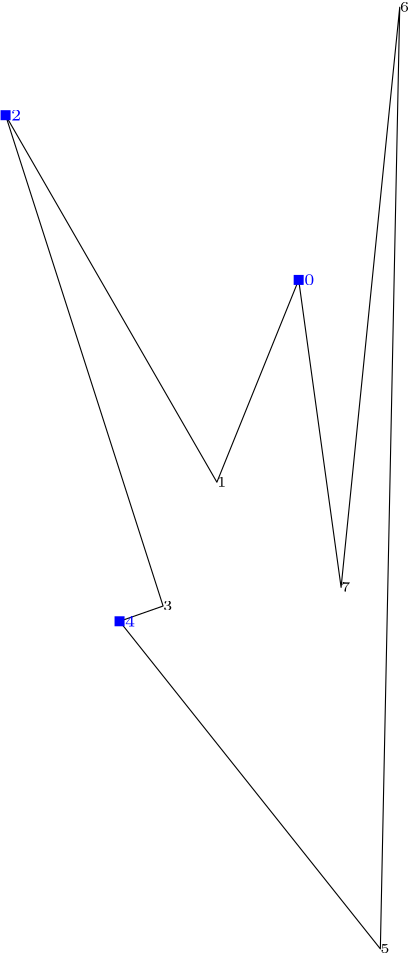 <ipe version="70206" creator="libvcdim">
<ipestyle name="vc-poly">
<symbol name="vc-point" transformations="translations">
<path fill="blue">-1.8 -1.8 m 1.8 -1.8 l 1.8 1.8 l -1.8 1.8 l h</path>
</symbol>
<symbol name="vc-point(s)" transformations="translations">
<path fill="sym-stroke">-1.8 -1.8 m 1.8 -1.8 l 1.8 1.8 l -1.8 1.8 l h</path>
</symbol>
<color name="red" value="1 0 0"/>
<color name="green" value="0 1 0"/>
<color name="blue" value="0 0 1"/>
<color name="yellow" value="1 1 0"/>
<color name="orange" value="1 0.647 0"/>
<color name="purple" value="0.627 0.125 0.941"/>
<dashstyle name="normal" value="[]0"/>
<dashstyle name="dashed" value="[3 3]0"/>
</ipestyle>
<page>
<path>142.05676834676098 357.8003958926044 m 112.6119077350775 284.97925868008923 l 36.53322477599403 417.10189407489725 l 93.24566695810483 240.40580047213976 l 77.57364792578775 234.91183693562726 l 171.46013422003244 116.97336099405928 l 178.4366946466961 455.96576658815223 l 157.32605079685257 247.1219356416547 l h</path>
<use name="vc-point" pos="142.05676834676098 357.8003958926044"/><use name="vc-point" pos="36.53322477599403 417.10189407489725"/><use name="vc-point" pos="77.57364792578775 234.91183693562726"/><text pos="142.05676834676098 357.8003958926044" size="6" stroke="blue" matrix="1 0 0 1 2 0" valign="center">0</text><text pos="112.6119077350775 284.97925868008923" size="3" valign="center">1</text><text pos="36.53322477599403 417.10189407489725" size="6" stroke="blue" matrix="1 0 0 1 2 0" valign="center">2</text><text pos="93.24566695810483 240.40580047213976" size="3" valign="center">3</text><text pos="77.57364792578775 234.91183693562726" size="6" stroke="blue" matrix="1 0 0 1 2 0" valign="center">4</text><text pos="171.46013422003244 116.97336099405928" size="3" valign="center">5</text><text pos="178.4366946466961 455.96576658815223" size="3" valign="center">6</text><text pos="157.32605079685257 247.1219356416547" size="3" valign="center">7</text></page>
</ipe>